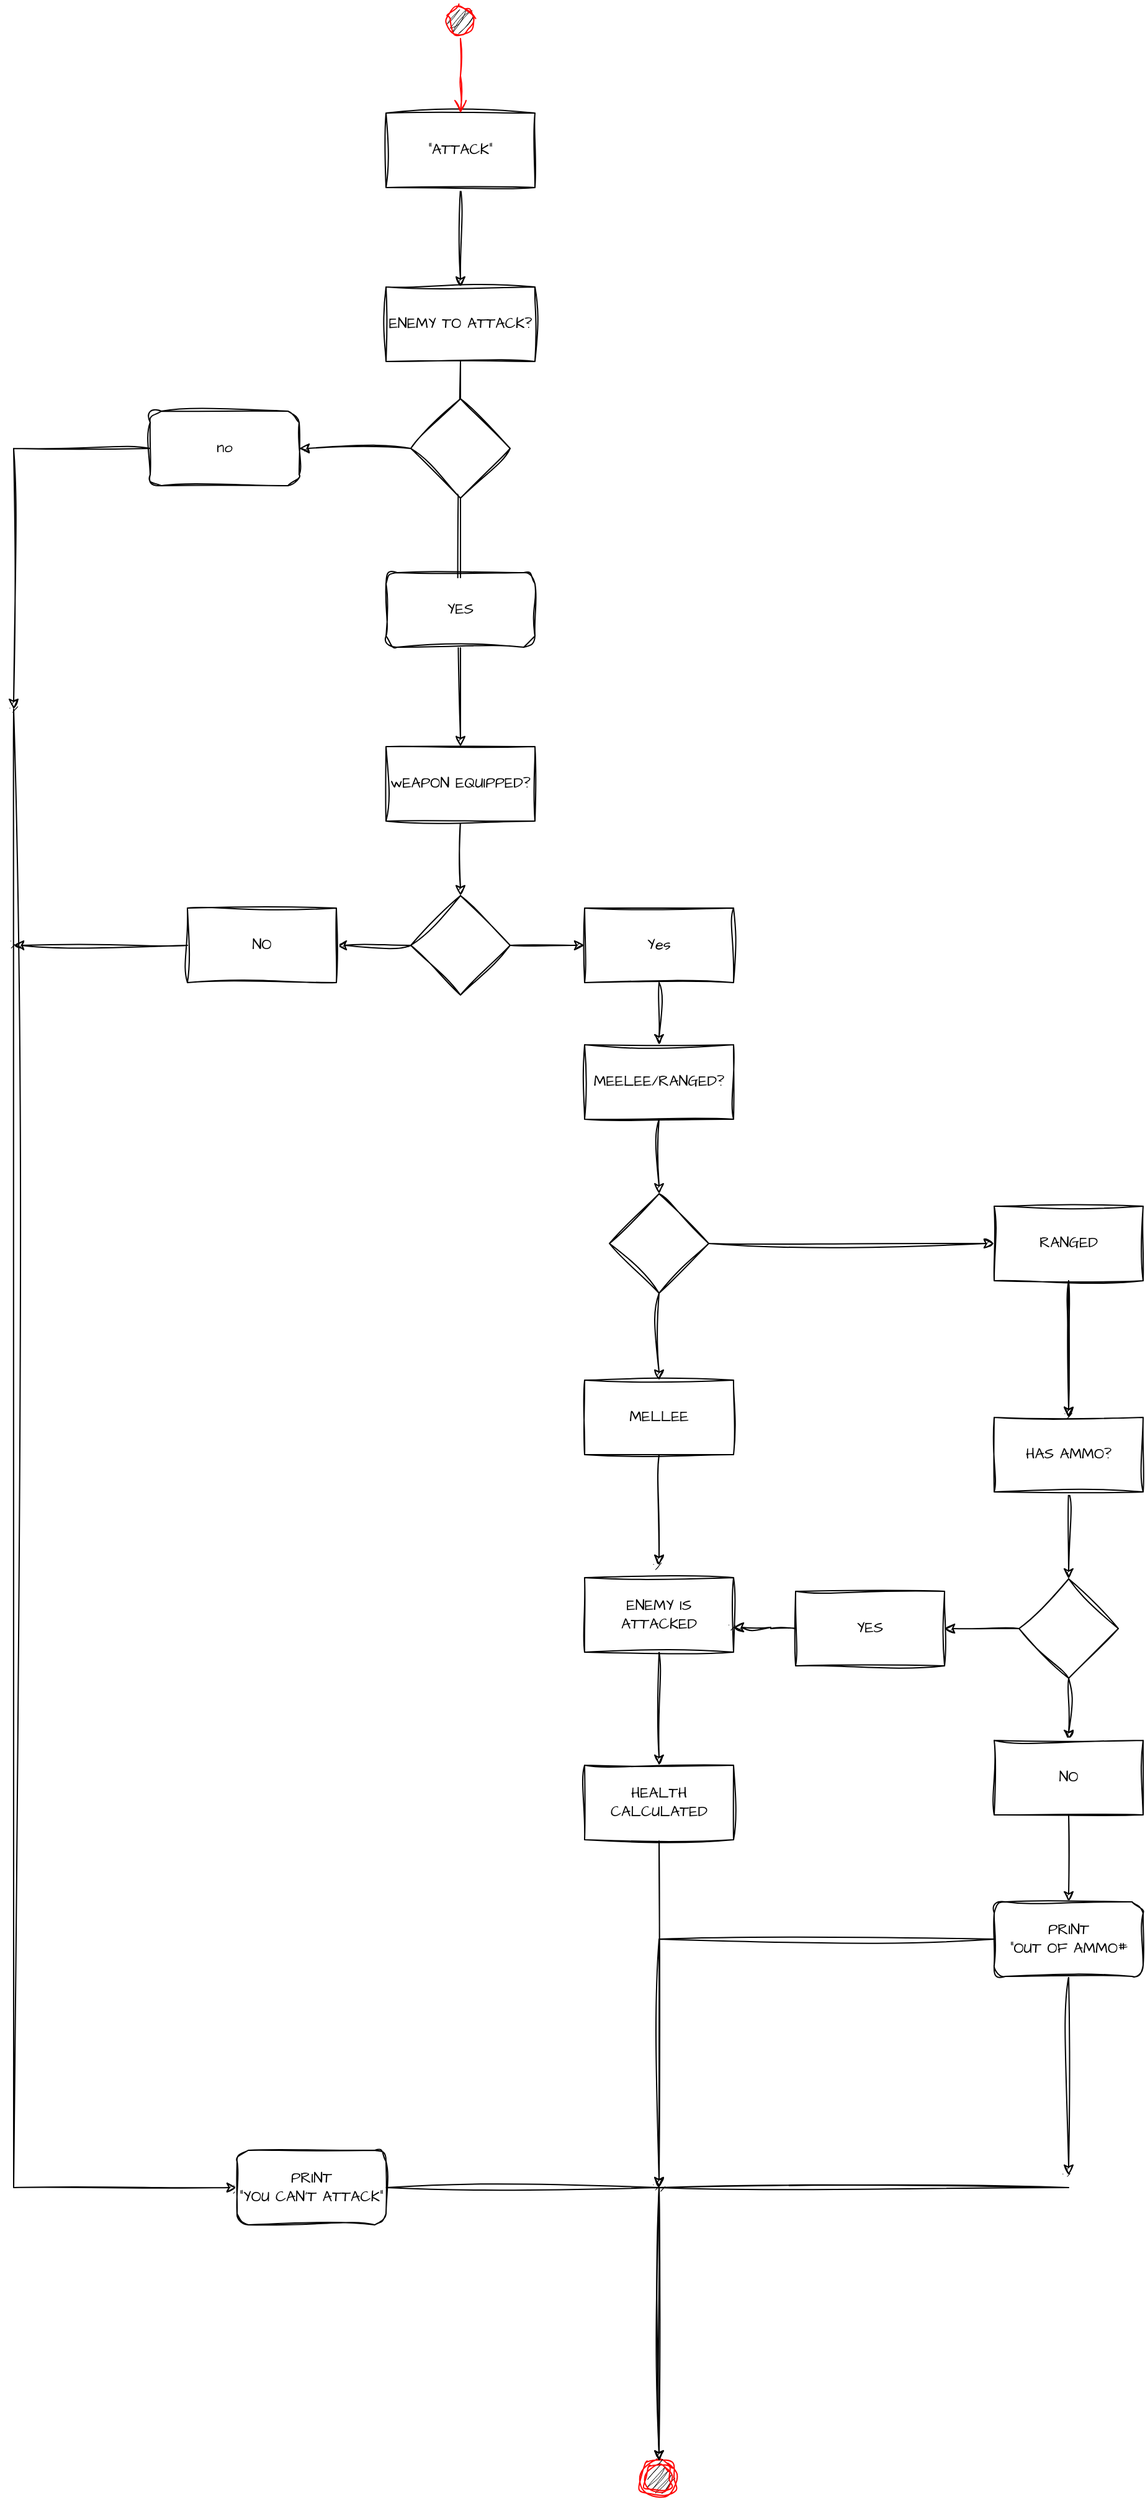 <mxfile version="24.7.16">
  <diagram name="Page-1" id="KJnaPAedMKMjM2-pCguB">
    <mxGraphModel dx="838" dy="2076" grid="1" gridSize="10" guides="1" tooltips="1" connect="1" arrows="1" fold="1" page="1" pageScale="1" pageWidth="827" pageHeight="1169" math="0" shadow="0">
      <root>
        <mxCell id="0" />
        <mxCell id="1" parent="0" />
        <mxCell id="DP9txqHSI3UWX8q9H3Ye-7" value="" style="edgeStyle=orthogonalEdgeStyle;rounded=0;sketch=1;hachureGap=4;jiggle=2;curveFitting=1;orthogonalLoop=1;jettySize=auto;html=1;fontFamily=Architects Daughter;fontSource=https%3A%2F%2Ffonts.googleapis.com%2Fcss%3Ffamily%3DArchitects%2BDaughter;" edge="1" parent="1" source="DP9txqHSI3UWX8q9H3Ye-1" target="DP9txqHSI3UWX8q9H3Ye-6">
          <mxGeometry relative="1" as="geometry" />
        </mxCell>
        <mxCell id="DP9txqHSI3UWX8q9H3Ye-1" value="&quot;ATTACK&quot;" style="rounded=0;whiteSpace=wrap;html=1;sketch=1;hachureGap=4;jiggle=2;curveFitting=1;fontFamily=Architects Daughter;fontSource=https%3A%2F%2Ffonts.googleapis.com%2Fcss%3Ffamily%3DArchitects%2BDaughter;" vertex="1" parent="1">
          <mxGeometry x="310" y="10" width="120" height="60" as="geometry" />
        </mxCell>
        <mxCell id="DP9txqHSI3UWX8q9H3Ye-9" value="" style="edgeStyle=orthogonalEdgeStyle;rounded=0;sketch=1;hachureGap=4;jiggle=2;curveFitting=1;orthogonalLoop=1;jettySize=auto;html=1;fontFamily=Architects Daughter;fontSource=https%3A%2F%2Ffonts.googleapis.com%2Fcss%3Ffamily%3DArchitects%2BDaughter;" edge="1" parent="1" source="DP9txqHSI3UWX8q9H3Ye-24" target="DP9txqHSI3UWX8q9H3Ye-8">
          <mxGeometry relative="1" as="geometry" />
        </mxCell>
        <mxCell id="DP9txqHSI3UWX8q9H3Ye-6" value="ENEMY TO ATTACK?" style="rounded=0;whiteSpace=wrap;html=1;sketch=1;hachureGap=4;jiggle=2;curveFitting=1;fontFamily=Architects Daughter;fontSource=https%3A%2F%2Ffonts.googleapis.com%2Fcss%3Ffamily%3DArchitects%2BDaughter;" vertex="1" parent="1">
          <mxGeometry x="310" y="150" width="120" height="60" as="geometry" />
        </mxCell>
        <mxCell id="DP9txqHSI3UWX8q9H3Ye-16" value="" style="edgeStyle=orthogonalEdgeStyle;rounded=0;sketch=1;hachureGap=4;jiggle=2;curveFitting=1;orthogonalLoop=1;jettySize=auto;html=1;fontFamily=Architects Daughter;fontSource=https%3A%2F%2Ffonts.googleapis.com%2Fcss%3Ffamily%3DArchitects%2BDaughter;" edge="1" parent="1" source="DP9txqHSI3UWX8q9H3Ye-8" target="DP9txqHSI3UWX8q9H3Ye-15">
          <mxGeometry relative="1" as="geometry" />
        </mxCell>
        <mxCell id="DP9txqHSI3UWX8q9H3Ye-18" value="" style="edgeStyle=orthogonalEdgeStyle;rounded=0;sketch=1;hachureGap=4;jiggle=2;curveFitting=1;orthogonalLoop=1;jettySize=auto;html=1;fontFamily=Architects Daughter;fontSource=https%3A%2F%2Ffonts.googleapis.com%2Fcss%3Ffamily%3DArchitects%2BDaughter;" edge="1" parent="1" source="DP9txqHSI3UWX8q9H3Ye-8" target="DP9txqHSI3UWX8q9H3Ye-17">
          <mxGeometry relative="1" as="geometry" />
        </mxCell>
        <mxCell id="DP9txqHSI3UWX8q9H3Ye-8" value="" style="rhombus;whiteSpace=wrap;html=1;fontFamily=Architects Daughter;rounded=0;sketch=1;hachureGap=4;jiggle=2;curveFitting=1;fontSource=https%3A%2F%2Ffonts.googleapis.com%2Fcss%3Ffamily%3DArchitects%2BDaughter;" vertex="1" parent="1">
          <mxGeometry x="330" y="640" width="80" height="80" as="geometry" />
        </mxCell>
        <mxCell id="DP9txqHSI3UWX8q9H3Ye-13" value="" style="ellipse;html=1;shape=startState;fillColor=#000000;strokeColor=#ff0000;sketch=1;hachureGap=4;jiggle=2;curveFitting=1;fontFamily=Architects Daughter;fontSource=https%3A%2F%2Ffonts.googleapis.com%2Fcss%3Ffamily%3DArchitects%2BDaughter;" vertex="1" parent="1">
          <mxGeometry x="355" y="-80" width="30" height="30" as="geometry" />
        </mxCell>
        <mxCell id="DP9txqHSI3UWX8q9H3Ye-14" value="" style="edgeStyle=orthogonalEdgeStyle;html=1;verticalAlign=bottom;endArrow=open;endSize=8;strokeColor=#ff0000;rounded=0;sketch=1;hachureGap=4;jiggle=2;curveFitting=1;fontFamily=Architects Daughter;fontSource=https%3A%2F%2Ffonts.googleapis.com%2Fcss%3Ffamily%3DArchitects%2BDaughter;" edge="1" source="DP9txqHSI3UWX8q9H3Ye-13" parent="1">
          <mxGeometry relative="1" as="geometry">
            <mxPoint x="370" y="10" as="targetPoint" />
          </mxGeometry>
        </mxCell>
        <mxCell id="DP9txqHSI3UWX8q9H3Ye-42" value="" style="edgeStyle=orthogonalEdgeStyle;rounded=0;sketch=1;hachureGap=4;jiggle=2;curveFitting=1;orthogonalLoop=1;jettySize=auto;html=1;fontFamily=Architects Daughter;fontSource=https%3A%2F%2Ffonts.googleapis.com%2Fcss%3Ffamily%3DArchitects%2BDaughter;" edge="1" parent="1" source="DP9txqHSI3UWX8q9H3Ye-15" target="DP9txqHSI3UWX8q9H3Ye-41">
          <mxGeometry relative="1" as="geometry" />
        </mxCell>
        <mxCell id="DP9txqHSI3UWX8q9H3Ye-15" value="NO" style="whiteSpace=wrap;html=1;fontFamily=Architects Daughter;rounded=0;sketch=1;hachureGap=4;jiggle=2;curveFitting=1;fontSource=https%3A%2F%2Ffonts.googleapis.com%2Fcss%3Ffamily%3DArchitects%2BDaughter;" vertex="1" parent="1">
          <mxGeometry x="150" y="650" width="120" height="60" as="geometry" />
        </mxCell>
        <mxCell id="DP9txqHSI3UWX8q9H3Ye-17" value="Yes" style="whiteSpace=wrap;html=1;fontFamily=Architects Daughter;rounded=0;sketch=1;hachureGap=4;jiggle=2;curveFitting=1;fontSource=https%3A%2F%2Ffonts.googleapis.com%2Fcss%3Ffamily%3DArchitects%2BDaughter;" vertex="1" parent="1">
          <mxGeometry x="470" y="650" width="120" height="60" as="geometry" />
        </mxCell>
        <mxCell id="DP9txqHSI3UWX8q9H3Ye-23" value="" style="edgeStyle=orthogonalEdgeStyle;rounded=0;sketch=1;hachureGap=4;jiggle=2;curveFitting=1;orthogonalLoop=1;jettySize=auto;html=1;fontFamily=Architects Daughter;fontSource=https%3A%2F%2Ffonts.googleapis.com%2Fcss%3Ffamily%3DArchitects%2BDaughter;" edge="1" parent="1" source="DP9txqHSI3UWX8q9H3Ye-20" target="DP9txqHSI3UWX8q9H3Ye-22">
          <mxGeometry relative="1" as="geometry" />
        </mxCell>
        <mxCell id="DP9txqHSI3UWX8q9H3Ye-20" value="ENEMY IS ATTACKED" style="whiteSpace=wrap;html=1;fontFamily=Architects Daughter;rounded=0;sketch=1;hachureGap=4;jiggle=2;curveFitting=1;fontSource=https%3A%2F%2Ffonts.googleapis.com%2Fcss%3Ffamily%3DArchitects%2BDaughter;" vertex="1" parent="1">
          <mxGeometry x="470" y="1189" width="120" height="60" as="geometry" />
        </mxCell>
        <mxCell id="DP9txqHSI3UWX8q9H3Ye-75" value="" style="edgeStyle=orthogonalEdgeStyle;rounded=0;sketch=1;hachureGap=4;jiggle=2;curveFitting=1;orthogonalLoop=1;jettySize=auto;html=1;fontFamily=Architects Daughter;fontSource=https%3A%2F%2Ffonts.googleapis.com%2Fcss%3Ffamily%3DArchitects%2BDaughter;" edge="1" parent="1" source="DP9txqHSI3UWX8q9H3Ye-22" target="DP9txqHSI3UWX8q9H3Ye-74">
          <mxGeometry relative="1" as="geometry" />
        </mxCell>
        <mxCell id="DP9txqHSI3UWX8q9H3Ye-22" value="HEALTH CALCULATED" style="whiteSpace=wrap;html=1;fontFamily=Architects Daughter;rounded=0;sketch=1;hachureGap=4;jiggle=2;curveFitting=1;fontSource=https%3A%2F%2Ffonts.googleapis.com%2Fcss%3Ffamily%3DArchitects%2BDaughter;" vertex="1" parent="1">
          <mxGeometry x="470" y="1340" width="120" height="60" as="geometry" />
        </mxCell>
        <mxCell id="DP9txqHSI3UWX8q9H3Ye-25" value="" style="edgeStyle=orthogonalEdgeStyle;rounded=0;sketch=1;hachureGap=4;jiggle=2;curveFitting=1;orthogonalLoop=1;jettySize=auto;html=1;fontFamily=Architects Daughter;fontSource=https%3A%2F%2Ffonts.googleapis.com%2Fcss%3Ffamily%3DArchitects%2BDaughter;" edge="1" parent="1" source="DP9txqHSI3UWX8q9H3Ye-6" target="DP9txqHSI3UWX8q9H3Ye-24">
          <mxGeometry relative="1" as="geometry">
            <mxPoint x="370" y="540" as="sourcePoint" />
            <mxPoint x="370" y="640" as="targetPoint" />
          </mxGeometry>
        </mxCell>
        <mxCell id="DP9txqHSI3UWX8q9H3Ye-28" value="" style="edgeStyle=orthogonalEdgeStyle;rounded=0;sketch=1;hachureGap=4;jiggle=2;curveFitting=1;orthogonalLoop=1;jettySize=auto;html=1;fontFamily=Architects Daughter;fontSource=https%3A%2F%2Ffonts.googleapis.com%2Fcss%3Ffamily%3DArchitects%2BDaughter;entryX=-0.212;entryY=0.488;entryDx=0;entryDy=0;entryPerimeter=0;" edge="1" parent="1" source="DP9txqHSI3UWX8q9H3Ye-30" target="DP9txqHSI3UWX8q9H3Ye-27">
          <mxGeometry relative="1" as="geometry">
            <mxPoint x="309.997" y="490.0" as="sourcePoint" />
            <mxPoint x="289.92" y="975" as="targetPoint" />
            <Array as="points">
              <mxPoint x="10" y="490" />
              <mxPoint x="10" y="1005" />
            </Array>
          </mxGeometry>
        </mxCell>
        <mxCell id="DP9txqHSI3UWX8q9H3Ye-24" value="wEAPON EQUIPPED?" style="rounded=0;whiteSpace=wrap;html=1;sketch=1;hachureGap=4;jiggle=2;curveFitting=1;fontFamily=Architects Daughter;fontSource=https%3A%2F%2Ffonts.googleapis.com%2Fcss%3Ffamily%3DArchitects%2BDaughter;" vertex="1" parent="1">
          <mxGeometry x="310" y="520" width="120" height="60" as="geometry" />
        </mxCell>
        <mxCell id="DP9txqHSI3UWX8q9H3Ye-26" value="" style="ellipse;html=1;shape=endState;fillColor=#000000;strokeColor=#ff0000;sketch=1;hachureGap=4;jiggle=2;curveFitting=1;fontFamily=Architects Daughter;fontSource=https%3A%2F%2Ffonts.googleapis.com%2Fcss%3Ffamily%3DArchitects%2BDaughter;" vertex="1" parent="1">
          <mxGeometry x="515" y="1900" width="30" height="30" as="geometry" />
        </mxCell>
        <mxCell id="DP9txqHSI3UWX8q9H3Ye-27" value="" style="shape=waypoint;sketch=1;size=6;pointerEvents=1;points=[];fillColor=default;resizable=0;rotatable=0;perimeter=centerPerimeter;snapToPoint=1;fontFamily=Architects Daughter;rounded=0;hachureGap=4;jiggle=2;curveFitting=1;fontSource=https%3A%2F%2Ffonts.googleapis.com%2Fcss%3Ffamily%3DArchitects%2BDaughter;" vertex="1" parent="1">
          <mxGeometry x="180" y="1670" width="20" height="20" as="geometry" />
        </mxCell>
        <mxCell id="DP9txqHSI3UWX8q9H3Ye-31" value="" style="edgeStyle=orthogonalEdgeStyle;rounded=0;sketch=1;hachureGap=4;jiggle=2;curveFitting=1;orthogonalLoop=1;jettySize=auto;html=1;fontFamily=Architects Daughter;fontSource=https%3A%2F%2Ffonts.googleapis.com%2Fcss%3Ffamily%3DArchitects%2BDaughter;" edge="1" parent="1" source="DP9txqHSI3UWX8q9H3Ye-33" target="DP9txqHSI3UWX8q9H3Ye-30">
          <mxGeometry relative="1" as="geometry" />
        </mxCell>
        <mxCell id="DP9txqHSI3UWX8q9H3Ye-29" value="" style="rhombus;whiteSpace=wrap;html=1;sketch=1;hachureGap=4;jiggle=2;curveFitting=1;fontFamily=Architects Daughter;fontSource=https%3A%2F%2Ffonts.googleapis.com%2Fcss%3Ffamily%3DArchitects%2BDaughter;" vertex="1" parent="1">
          <mxGeometry x="330" y="240" width="80" height="80" as="geometry" />
        </mxCell>
        <mxCell id="DP9txqHSI3UWX8q9H3Ye-30" value="" style="shape=waypoint;sketch=1;size=6;pointerEvents=1;points=[];fillColor=default;resizable=0;rotatable=0;perimeter=centerPerimeter;snapToPoint=1;fontFamily=Architects Daughter;hachureGap=4;jiggle=2;curveFitting=1;fontSource=https%3A%2F%2Ffonts.googleapis.com%2Fcss%3Ffamily%3DArchitects%2BDaughter;" vertex="1" parent="1">
          <mxGeometry y="480" width="20" height="20" as="geometry" />
        </mxCell>
        <mxCell id="DP9txqHSI3UWX8q9H3Ye-34" value="" style="edgeStyle=orthogonalEdgeStyle;rounded=0;sketch=1;hachureGap=4;jiggle=2;curveFitting=1;orthogonalLoop=1;jettySize=auto;html=1;fontFamily=Architects Daughter;fontSource=https%3A%2F%2Ffonts.googleapis.com%2Fcss%3Ffamily%3DArchitects%2BDaughter;" edge="1" parent="1" source="DP9txqHSI3UWX8q9H3Ye-29" target="DP9txqHSI3UWX8q9H3Ye-33">
          <mxGeometry relative="1" as="geometry">
            <mxPoint x="330" y="280" as="sourcePoint" />
            <mxPoint x="10" y="490" as="targetPoint" />
          </mxGeometry>
        </mxCell>
        <mxCell id="DP9txqHSI3UWX8q9H3Ye-33" value="no" style="rounded=1;whiteSpace=wrap;html=1;sketch=1;hachureGap=4;jiggle=2;curveFitting=1;fontFamily=Architects Daughter;fontSource=https%3A%2F%2Ffonts.googleapis.com%2Fcss%3Ffamily%3DArchitects%2BDaughter;" vertex="1" parent="1">
          <mxGeometry x="120" y="250" width="120" height="60" as="geometry" />
        </mxCell>
        <mxCell id="DP9txqHSI3UWX8q9H3Ye-37" value="YES" style="rounded=1;whiteSpace=wrap;html=1;sketch=1;hachureGap=4;jiggle=2;curveFitting=1;fontFamily=Architects Daughter;fontSource=https%3A%2F%2Ffonts.googleapis.com%2Fcss%3Ffamily%3DArchitects%2BDaughter;" vertex="1" parent="1">
          <mxGeometry x="310" y="380" width="120" height="60" as="geometry" />
        </mxCell>
        <mxCell id="DP9txqHSI3UWX8q9H3Ye-67" value="" style="edgeStyle=orthogonalEdgeStyle;rounded=0;sketch=1;hachureGap=4;jiggle=2;curveFitting=1;orthogonalLoop=1;jettySize=auto;html=1;fontFamily=Architects Daughter;fontSource=https%3A%2F%2Ffonts.googleapis.com%2Fcss%3Ffamily%3DArchitects%2BDaughter;" edge="1" parent="1" source="DP9txqHSI3UWX8q9H3Ye-40" target="DP9txqHSI3UWX8q9H3Ye-26">
          <mxGeometry relative="1" as="geometry" />
        </mxCell>
        <mxCell id="DP9txqHSI3UWX8q9H3Ye-40" value="PRINT&lt;div&gt;&quot;YOU CAN&#39;T ATTACK&quot;&lt;/div&gt;" style="rounded=1;whiteSpace=wrap;html=1;sketch=1;hachureGap=4;jiggle=2;curveFitting=1;fontFamily=Architects Daughter;fontSource=https%3A%2F%2Ffonts.googleapis.com%2Fcss%3Ffamily%3DArchitects%2BDaughter;" vertex="1" parent="1">
          <mxGeometry x="190" y="1650" width="120" height="60" as="geometry" />
        </mxCell>
        <mxCell id="DP9txqHSI3UWX8q9H3Ye-41" value="" style="shape=waypoint;sketch=1;size=6;pointerEvents=1;points=[];fillColor=default;resizable=0;rotatable=0;perimeter=centerPerimeter;snapToPoint=1;fontFamily=Architects Daughter;rounded=0;hachureGap=4;jiggle=2;curveFitting=1;fontSource=https%3A%2F%2Ffonts.googleapis.com%2Fcss%3Ffamily%3DArchitects%2BDaughter;" vertex="1" parent="1">
          <mxGeometry y="670" width="20" height="20" as="geometry" />
        </mxCell>
        <mxCell id="DP9txqHSI3UWX8q9H3Ye-44" value="" style="edgeStyle=orthogonalEdgeStyle;rounded=0;sketch=1;hachureGap=4;jiggle=2;curveFitting=1;orthogonalLoop=1;jettySize=auto;html=1;fontFamily=Architects Daughter;fontSource=https%3A%2F%2Ffonts.googleapis.com%2Fcss%3Ffamily%3DArchitects%2BDaughter;" edge="1" parent="1" source="DP9txqHSI3UWX8q9H3Ye-17" target="DP9txqHSI3UWX8q9H3Ye-43">
          <mxGeometry relative="1" as="geometry">
            <mxPoint x="530" y="710" as="sourcePoint" />
            <mxPoint x="530" y="930" as="targetPoint" />
          </mxGeometry>
        </mxCell>
        <mxCell id="DP9txqHSI3UWX8q9H3Ye-50" value="" style="edgeStyle=orthogonalEdgeStyle;rounded=0;sketch=1;hachureGap=4;jiggle=2;curveFitting=1;orthogonalLoop=1;jettySize=auto;html=1;fontFamily=Architects Daughter;fontSource=https%3A%2F%2Ffonts.googleapis.com%2Fcss%3Ffamily%3DArchitects%2BDaughter;" edge="1" parent="1" source="DP9txqHSI3UWX8q9H3Ye-43" target="DP9txqHSI3UWX8q9H3Ye-45">
          <mxGeometry relative="1" as="geometry" />
        </mxCell>
        <mxCell id="DP9txqHSI3UWX8q9H3Ye-43" value="MEELEE/RANGED?" style="rounded=0;whiteSpace=wrap;html=1;sketch=1;hachureGap=4;jiggle=2;curveFitting=1;fontFamily=Architects Daughter;fontSource=https%3A%2F%2Ffonts.googleapis.com%2Fcss%3Ffamily%3DArchitects%2BDaughter;" vertex="1" parent="1">
          <mxGeometry x="470" y="760" width="120" height="60" as="geometry" />
        </mxCell>
        <mxCell id="DP9txqHSI3UWX8q9H3Ye-47" value="" style="edgeStyle=orthogonalEdgeStyle;rounded=0;sketch=1;hachureGap=4;jiggle=2;curveFitting=1;orthogonalLoop=1;jettySize=auto;html=1;fontFamily=Architects Daughter;fontSource=https%3A%2F%2Ffonts.googleapis.com%2Fcss%3Ffamily%3DArchitects%2BDaughter;" edge="1" parent="1" source="DP9txqHSI3UWX8q9H3Ye-45" target="DP9txqHSI3UWX8q9H3Ye-46">
          <mxGeometry relative="1" as="geometry" />
        </mxCell>
        <mxCell id="DP9txqHSI3UWX8q9H3Ye-49" value="" style="edgeStyle=orthogonalEdgeStyle;rounded=0;sketch=1;hachureGap=4;jiggle=2;curveFitting=1;orthogonalLoop=1;jettySize=auto;html=1;fontFamily=Architects Daughter;fontSource=https%3A%2F%2Ffonts.googleapis.com%2Fcss%3Ffamily%3DArchitects%2BDaughter;" edge="1" parent="1" source="DP9txqHSI3UWX8q9H3Ye-45" target="DP9txqHSI3UWX8q9H3Ye-48">
          <mxGeometry relative="1" as="geometry" />
        </mxCell>
        <mxCell id="DP9txqHSI3UWX8q9H3Ye-45" value="" style="rhombus;whiteSpace=wrap;html=1;sketch=1;hachureGap=4;jiggle=2;curveFitting=1;fontFamily=Architects Daughter;fontSource=https%3A%2F%2Ffonts.googleapis.com%2Fcss%3Ffamily%3DArchitects%2BDaughter;" vertex="1" parent="1">
          <mxGeometry x="490" y="880" width="80" height="80" as="geometry" />
        </mxCell>
        <mxCell id="DP9txqHSI3UWX8q9H3Ye-71" value="" style="edgeStyle=orthogonalEdgeStyle;rounded=0;sketch=1;hachureGap=4;jiggle=2;curveFitting=1;orthogonalLoop=1;jettySize=auto;html=1;fontFamily=Architects Daughter;fontSource=https%3A%2F%2Ffonts.googleapis.com%2Fcss%3Ffamily%3DArchitects%2BDaughter;" edge="1" parent="1" source="DP9txqHSI3UWX8q9H3Ye-46" target="DP9txqHSI3UWX8q9H3Ye-70">
          <mxGeometry relative="1" as="geometry" />
        </mxCell>
        <mxCell id="DP9txqHSI3UWX8q9H3Ye-46" value="MELLEE" style="whiteSpace=wrap;html=1;fontFamily=Architects Daughter;sketch=1;hachureGap=4;jiggle=2;curveFitting=1;fontSource=https%3A%2F%2Ffonts.googleapis.com%2Fcss%3Ffamily%3DArchitects%2BDaughter;" vertex="1" parent="1">
          <mxGeometry x="470" y="1030" width="120" height="60" as="geometry" />
        </mxCell>
        <mxCell id="DP9txqHSI3UWX8q9H3Ye-54" value="" style="edgeStyle=orthogonalEdgeStyle;rounded=0;sketch=1;hachureGap=4;jiggle=2;curveFitting=1;orthogonalLoop=1;jettySize=auto;html=1;fontFamily=Architects Daughter;fontSource=https%3A%2F%2Ffonts.googleapis.com%2Fcss%3Ffamily%3DArchitects%2BDaughter;" edge="1" parent="1" source="DP9txqHSI3UWX8q9H3Ye-48" target="DP9txqHSI3UWX8q9H3Ye-53">
          <mxGeometry relative="1" as="geometry" />
        </mxCell>
        <mxCell id="DP9txqHSI3UWX8q9H3Ye-55" value="" style="edgeStyle=orthogonalEdgeStyle;rounded=0;sketch=1;hachureGap=4;jiggle=2;curveFitting=1;orthogonalLoop=1;jettySize=auto;html=1;fontFamily=Architects Daughter;fontSource=https%3A%2F%2Ffonts.googleapis.com%2Fcss%3Ffamily%3DArchitects%2BDaughter;" edge="1" parent="1" source="DP9txqHSI3UWX8q9H3Ye-48" target="DP9txqHSI3UWX8q9H3Ye-53">
          <mxGeometry relative="1" as="geometry" />
        </mxCell>
        <mxCell id="DP9txqHSI3UWX8q9H3Ye-48" value="RANGED" style="whiteSpace=wrap;html=1;fontFamily=Architects Daughter;sketch=1;hachureGap=4;jiggle=2;curveFitting=1;fontSource=https%3A%2F%2Ffonts.googleapis.com%2Fcss%3Ffamily%3DArchitects%2BDaughter;" vertex="1" parent="1">
          <mxGeometry x="800" y="890" width="120" height="60" as="geometry" />
        </mxCell>
        <mxCell id="DP9txqHSI3UWX8q9H3Ye-53" value="" style="shape=waypoint;sketch=1;size=6;pointerEvents=1;points=[];fillColor=default;resizable=0;rotatable=0;perimeter=centerPerimeter;snapToPoint=1;fontFamily=Architects Daughter;hachureGap=4;jiggle=2;curveFitting=1;fontSource=https%3A%2F%2Ffonts.googleapis.com%2Fcss%3Ffamily%3DArchitects%2BDaughter;" vertex="1" parent="1">
          <mxGeometry x="850" y="1050" width="20" height="20" as="geometry" />
        </mxCell>
        <mxCell id="DP9txqHSI3UWX8q9H3Ye-58" value="" style="edgeStyle=orthogonalEdgeStyle;rounded=0;sketch=1;hachureGap=4;jiggle=2;curveFitting=1;orthogonalLoop=1;jettySize=auto;html=1;fontFamily=Architects Daughter;fontSource=https%3A%2F%2Ffonts.googleapis.com%2Fcss%3Ffamily%3DArchitects%2BDaughter;" edge="1" parent="1" source="DP9txqHSI3UWX8q9H3Ye-56" target="DP9txqHSI3UWX8q9H3Ye-57">
          <mxGeometry relative="1" as="geometry" />
        </mxCell>
        <mxCell id="DP9txqHSI3UWX8q9H3Ye-56" value="HAS AMMO?" style="rounded=0;whiteSpace=wrap;html=1;sketch=1;hachureGap=4;jiggle=2;curveFitting=1;fontFamily=Architects Daughter;fontSource=https%3A%2F%2Ffonts.googleapis.com%2Fcss%3Ffamily%3DArchitects%2BDaughter;" vertex="1" parent="1">
          <mxGeometry x="800" y="1060" width="120" height="60" as="geometry" />
        </mxCell>
        <mxCell id="DP9txqHSI3UWX8q9H3Ye-60" value="" style="edgeStyle=orthogonalEdgeStyle;rounded=0;sketch=1;hachureGap=4;jiggle=2;curveFitting=1;orthogonalLoop=1;jettySize=auto;html=1;fontFamily=Architects Daughter;fontSource=https%3A%2F%2Ffonts.googleapis.com%2Fcss%3Ffamily%3DArchitects%2BDaughter;" edge="1" parent="1" source="DP9txqHSI3UWX8q9H3Ye-57" target="DP9txqHSI3UWX8q9H3Ye-59">
          <mxGeometry relative="1" as="geometry" />
        </mxCell>
        <mxCell id="DP9txqHSI3UWX8q9H3Ye-62" value="" style="edgeStyle=orthogonalEdgeStyle;rounded=0;sketch=1;hachureGap=4;jiggle=2;curveFitting=1;orthogonalLoop=1;jettySize=auto;html=1;fontFamily=Architects Daughter;fontSource=https%3A%2F%2Ffonts.googleapis.com%2Fcss%3Ffamily%3DArchitects%2BDaughter;" edge="1" parent="1" source="DP9txqHSI3UWX8q9H3Ye-57" target="DP9txqHSI3UWX8q9H3Ye-61">
          <mxGeometry relative="1" as="geometry" />
        </mxCell>
        <mxCell id="DP9txqHSI3UWX8q9H3Ye-57" value="" style="rhombus;whiteSpace=wrap;html=1;fontFamily=Architects Daughter;rounded=0;sketch=1;hachureGap=4;jiggle=2;curveFitting=1;fontSource=https%3A%2F%2Ffonts.googleapis.com%2Fcss%3Ffamily%3DArchitects%2BDaughter;" vertex="1" parent="1">
          <mxGeometry x="820" y="1190" width="80" height="80" as="geometry" />
        </mxCell>
        <mxCell id="DP9txqHSI3UWX8q9H3Ye-73" value="" style="edgeStyle=orthogonalEdgeStyle;rounded=0;sketch=1;hachureGap=4;jiggle=2;curveFitting=1;orthogonalLoop=1;jettySize=auto;html=1;fontFamily=Architects Daughter;fontSource=https%3A%2F%2Ffonts.googleapis.com%2Fcss%3Ffamily%3DArchitects%2BDaughter;" edge="1" parent="1" source="DP9txqHSI3UWX8q9H3Ye-59" target="DP9txqHSI3UWX8q9H3Ye-72">
          <mxGeometry relative="1" as="geometry" />
        </mxCell>
        <mxCell id="DP9txqHSI3UWX8q9H3Ye-59" value="YES" style="whiteSpace=wrap;html=1;fontFamily=Architects Daughter;rounded=0;sketch=1;hachureGap=4;jiggle=2;curveFitting=1;fontSource=https%3A%2F%2Ffonts.googleapis.com%2Fcss%3Ffamily%3DArchitects%2BDaughter;" vertex="1" parent="1">
          <mxGeometry x="640" y="1200" width="120" height="60" as="geometry" />
        </mxCell>
        <mxCell id="DP9txqHSI3UWX8q9H3Ye-66" value="" style="edgeStyle=orthogonalEdgeStyle;rounded=0;sketch=1;hachureGap=4;jiggle=2;curveFitting=1;orthogonalLoop=1;jettySize=auto;html=1;fontFamily=Architects Daughter;fontSource=https%3A%2F%2Ffonts.googleapis.com%2Fcss%3Ffamily%3DArchitects%2BDaughter;" edge="1" parent="1" source="DP9txqHSI3UWX8q9H3Ye-61" target="DP9txqHSI3UWX8q9H3Ye-65">
          <mxGeometry relative="1" as="geometry" />
        </mxCell>
        <mxCell id="DP9txqHSI3UWX8q9H3Ye-61" value="NO" style="whiteSpace=wrap;html=1;fontFamily=Architects Daughter;rounded=0;sketch=1;hachureGap=4;jiggle=2;curveFitting=1;fontSource=https%3A%2F%2Ffonts.googleapis.com%2Fcss%3Ffamily%3DArchitects%2BDaughter;" vertex="1" parent="1">
          <mxGeometry x="800" y="1320" width="120" height="60" as="geometry" />
        </mxCell>
        <mxCell id="DP9txqHSI3UWX8q9H3Ye-69" value="" style="edgeStyle=orthogonalEdgeStyle;rounded=0;sketch=1;hachureGap=4;jiggle=2;curveFitting=1;orthogonalLoop=1;jettySize=auto;html=1;fontFamily=Architects Daughter;fontSource=https%3A%2F%2Ffonts.googleapis.com%2Fcss%3Ffamily%3DArchitects%2BDaughter;" edge="1" parent="1" source="DP9txqHSI3UWX8q9H3Ye-74" target="DP9txqHSI3UWX8q9H3Ye-68">
          <mxGeometry relative="1" as="geometry">
            <Array as="points">
              <mxPoint x="860" y="1680" />
              <mxPoint x="515" y="1680" />
            </Array>
          </mxGeometry>
        </mxCell>
        <mxCell id="DP9txqHSI3UWX8q9H3Ye-78" value="" style="edgeStyle=orthogonalEdgeStyle;rounded=0;sketch=1;hachureGap=4;jiggle=2;curveFitting=1;orthogonalLoop=1;jettySize=auto;html=1;fontFamily=Architects Daughter;fontSource=https%3A%2F%2Ffonts.googleapis.com%2Fcss%3Ffamily%3DArchitects%2BDaughter;" edge="1" parent="1" source="DP9txqHSI3UWX8q9H3Ye-65" target="DP9txqHSI3UWX8q9H3Ye-77">
          <mxGeometry relative="1" as="geometry" />
        </mxCell>
        <mxCell id="DP9txqHSI3UWX8q9H3Ye-65" value="PRINT&lt;div&gt;&quot;OUT OF AMMO#&lt;/div&gt;" style="rounded=1;whiteSpace=wrap;html=1;sketch=1;hachureGap=4;jiggle=2;curveFitting=1;fontFamily=Architects Daughter;fontSource=https%3A%2F%2Ffonts.googleapis.com%2Fcss%3Ffamily%3DArchitects%2BDaughter;" vertex="1" parent="1">
          <mxGeometry x="800" y="1450" width="120" height="60" as="geometry" />
        </mxCell>
        <mxCell id="DP9txqHSI3UWX8q9H3Ye-68" value="" style="shape=waypoint;sketch=1;size=6;pointerEvents=1;points=[];fillColor=default;resizable=0;rotatable=0;perimeter=centerPerimeter;snapToPoint=1;fontFamily=Architects Daughter;rounded=1;hachureGap=4;jiggle=2;curveFitting=1;fontSource=https%3A%2F%2Ffonts.googleapis.com%2Fcss%3Ffamily%3DArchitects%2BDaughter;" vertex="1" parent="1">
          <mxGeometry x="520" y="1890" width="20" height="20" as="geometry" />
        </mxCell>
        <mxCell id="DP9txqHSI3UWX8q9H3Ye-70" value="" style="shape=waypoint;sketch=1;size=6;pointerEvents=1;points=[];fillColor=default;resizable=0;rotatable=0;perimeter=centerPerimeter;snapToPoint=1;fontFamily=Architects Daughter;hachureGap=4;jiggle=2;curveFitting=1;fontSource=https%3A%2F%2Ffonts.googleapis.com%2Fcss%3Ffamily%3DArchitects%2BDaughter;" vertex="1" parent="1">
          <mxGeometry x="520" y="1169" width="20" height="20" as="geometry" />
        </mxCell>
        <mxCell id="DP9txqHSI3UWX8q9H3Ye-72" value="" style="shape=waypoint;sketch=1;size=6;pointerEvents=1;points=[];fillColor=default;resizable=0;rotatable=0;perimeter=centerPerimeter;snapToPoint=1;fontFamily=Architects Daughter;rounded=0;hachureGap=4;jiggle=2;curveFitting=1;fontSource=https%3A%2F%2Ffonts.googleapis.com%2Fcss%3Ffamily%3DArchitects%2BDaughter;" vertex="1" parent="1">
          <mxGeometry x="580" y="1219" width="20" height="20" as="geometry" />
        </mxCell>
        <mxCell id="DP9txqHSI3UWX8q9H3Ye-76" value="" style="edgeStyle=orthogonalEdgeStyle;rounded=0;sketch=1;hachureGap=4;jiggle=2;curveFitting=1;orthogonalLoop=1;jettySize=auto;html=1;fontFamily=Architects Daughter;fontSource=https%3A%2F%2Ffonts.googleapis.com%2Fcss%3Ffamily%3DArchitects%2BDaughter;" edge="1" parent="1" source="DP9txqHSI3UWX8q9H3Ye-65" target="DP9txqHSI3UWX8q9H3Ye-74">
          <mxGeometry relative="1" as="geometry">
            <mxPoint x="860" y="1510" as="sourcePoint" />
            <mxPoint x="515" y="1900" as="targetPoint" />
            <Array as="points" />
          </mxGeometry>
        </mxCell>
        <mxCell id="DP9txqHSI3UWX8q9H3Ye-74" value="" style="shape=waypoint;sketch=1;size=6;pointerEvents=1;points=[];fillColor=default;resizable=0;rotatable=0;perimeter=centerPerimeter;snapToPoint=1;fontFamily=Architects Daughter;rounded=0;hachureGap=4;jiggle=2;curveFitting=1;fontSource=https%3A%2F%2Ffonts.googleapis.com%2Fcss%3Ffamily%3DArchitects%2BDaughter;" vertex="1" parent="1">
          <mxGeometry x="520" y="1670" width="20" height="20" as="geometry" />
        </mxCell>
        <mxCell id="DP9txqHSI3UWX8q9H3Ye-77" value="" style="shape=waypoint;sketch=1;size=6;pointerEvents=1;points=[];fillColor=default;resizable=0;rotatable=0;perimeter=centerPerimeter;snapToPoint=1;fontFamily=Architects Daughter;rounded=1;hachureGap=4;jiggle=2;curveFitting=1;fontSource=https%3A%2F%2Ffonts.googleapis.com%2Fcss%3Ffamily%3DArchitects%2BDaughter;" vertex="1" parent="1">
          <mxGeometry x="850" y="1660" width="20" height="20" as="geometry" />
        </mxCell>
      </root>
    </mxGraphModel>
  </diagram>
</mxfile>
